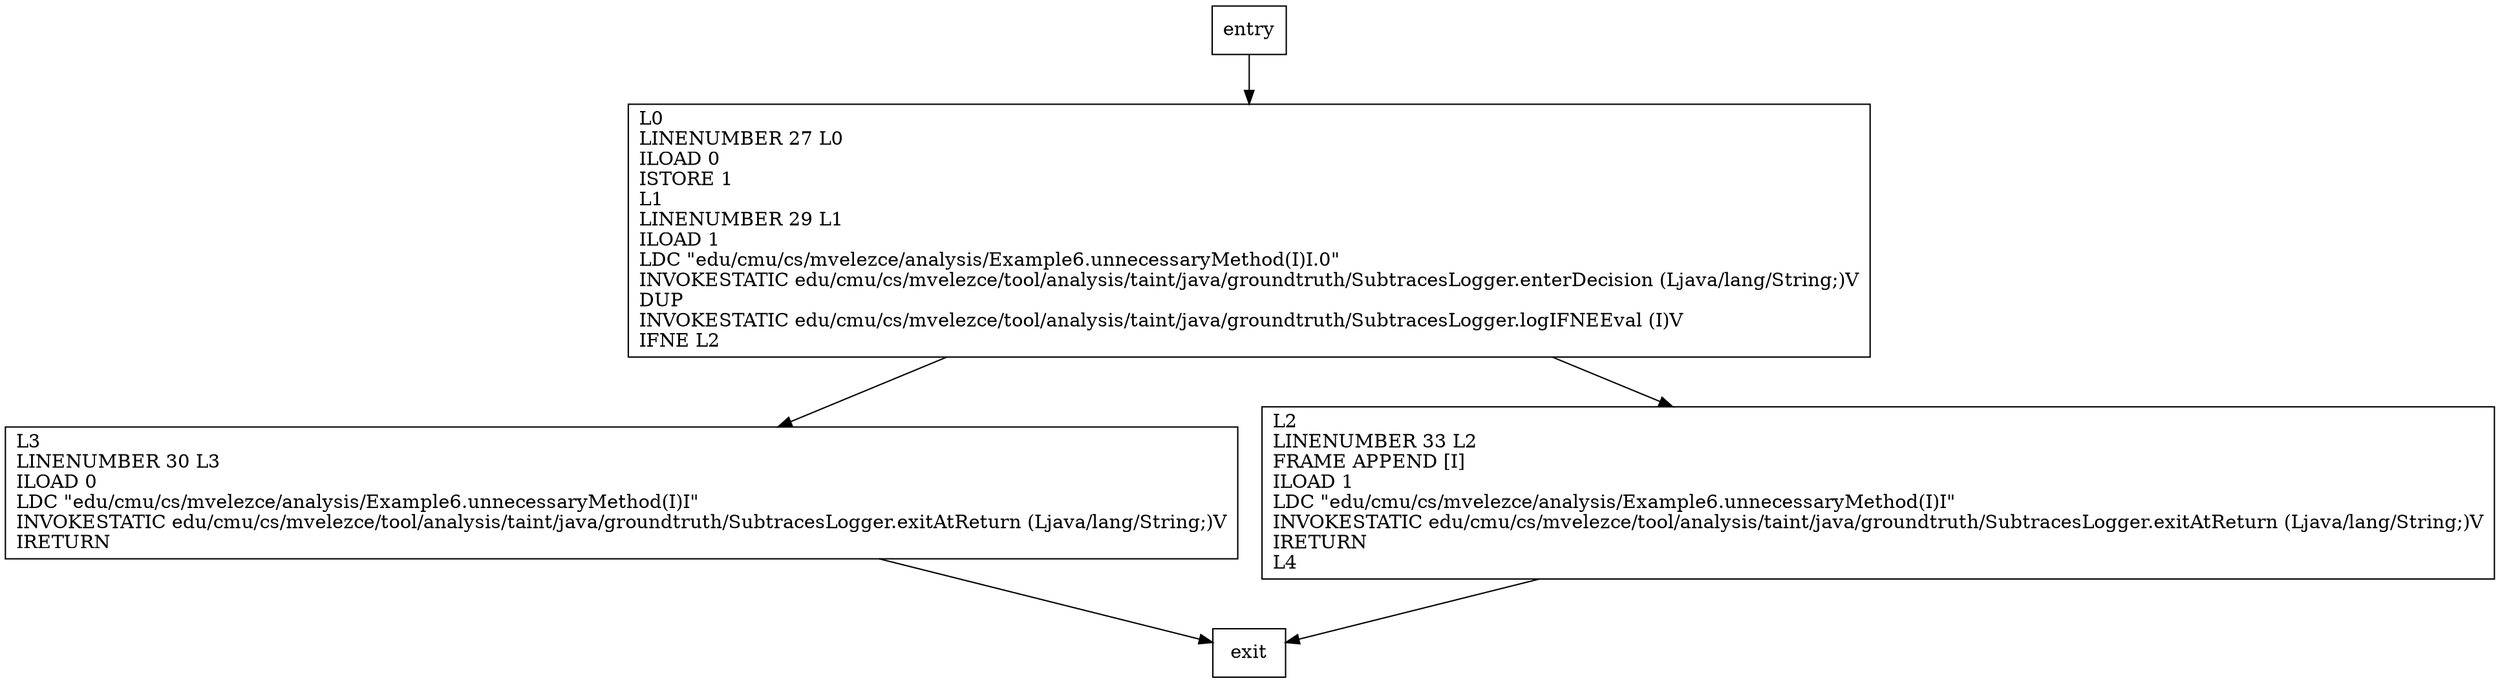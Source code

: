 digraph unnecessaryMethod {
node [shape=record];
401194142 [label="L0\lLINENUMBER 27 L0\lILOAD 0\lISTORE 1\lL1\lLINENUMBER 29 L1\lILOAD 1\lLDC \"edu/cmu/cs/mvelezce/analysis/Example6.unnecessaryMethod(I)I.0\"\lINVOKESTATIC edu/cmu/cs/mvelezce/tool/analysis/taint/java/groundtruth/SubtracesLogger.enterDecision (Ljava/lang/String;)V\lDUP\lINVOKESTATIC edu/cmu/cs/mvelezce/tool/analysis/taint/java/groundtruth/SubtracesLogger.logIFNEEval (I)V\lIFNE L2\l"];
1093703004 [label="L3\lLINENUMBER 30 L3\lILOAD 0\lLDC \"edu/cmu/cs/mvelezce/analysis/Example6.unnecessaryMethod(I)I\"\lINVOKESTATIC edu/cmu/cs/mvelezce/tool/analysis/taint/java/groundtruth/SubtracesLogger.exitAtReturn (Ljava/lang/String;)V\lIRETURN\l"];
918145945 [label="L2\lLINENUMBER 33 L2\lFRAME APPEND [I]\lILOAD 1\lLDC \"edu/cmu/cs/mvelezce/analysis/Example6.unnecessaryMethod(I)I\"\lINVOKESTATIC edu/cmu/cs/mvelezce/tool/analysis/taint/java/groundtruth/SubtracesLogger.exitAtReturn (Ljava/lang/String;)V\lIRETURN\lL4\l"];
entry;
exit;
entry -> 401194142;
401194142 -> 1093703004;
401194142 -> 918145945;
1093703004 -> exit;
918145945 -> exit;
}
